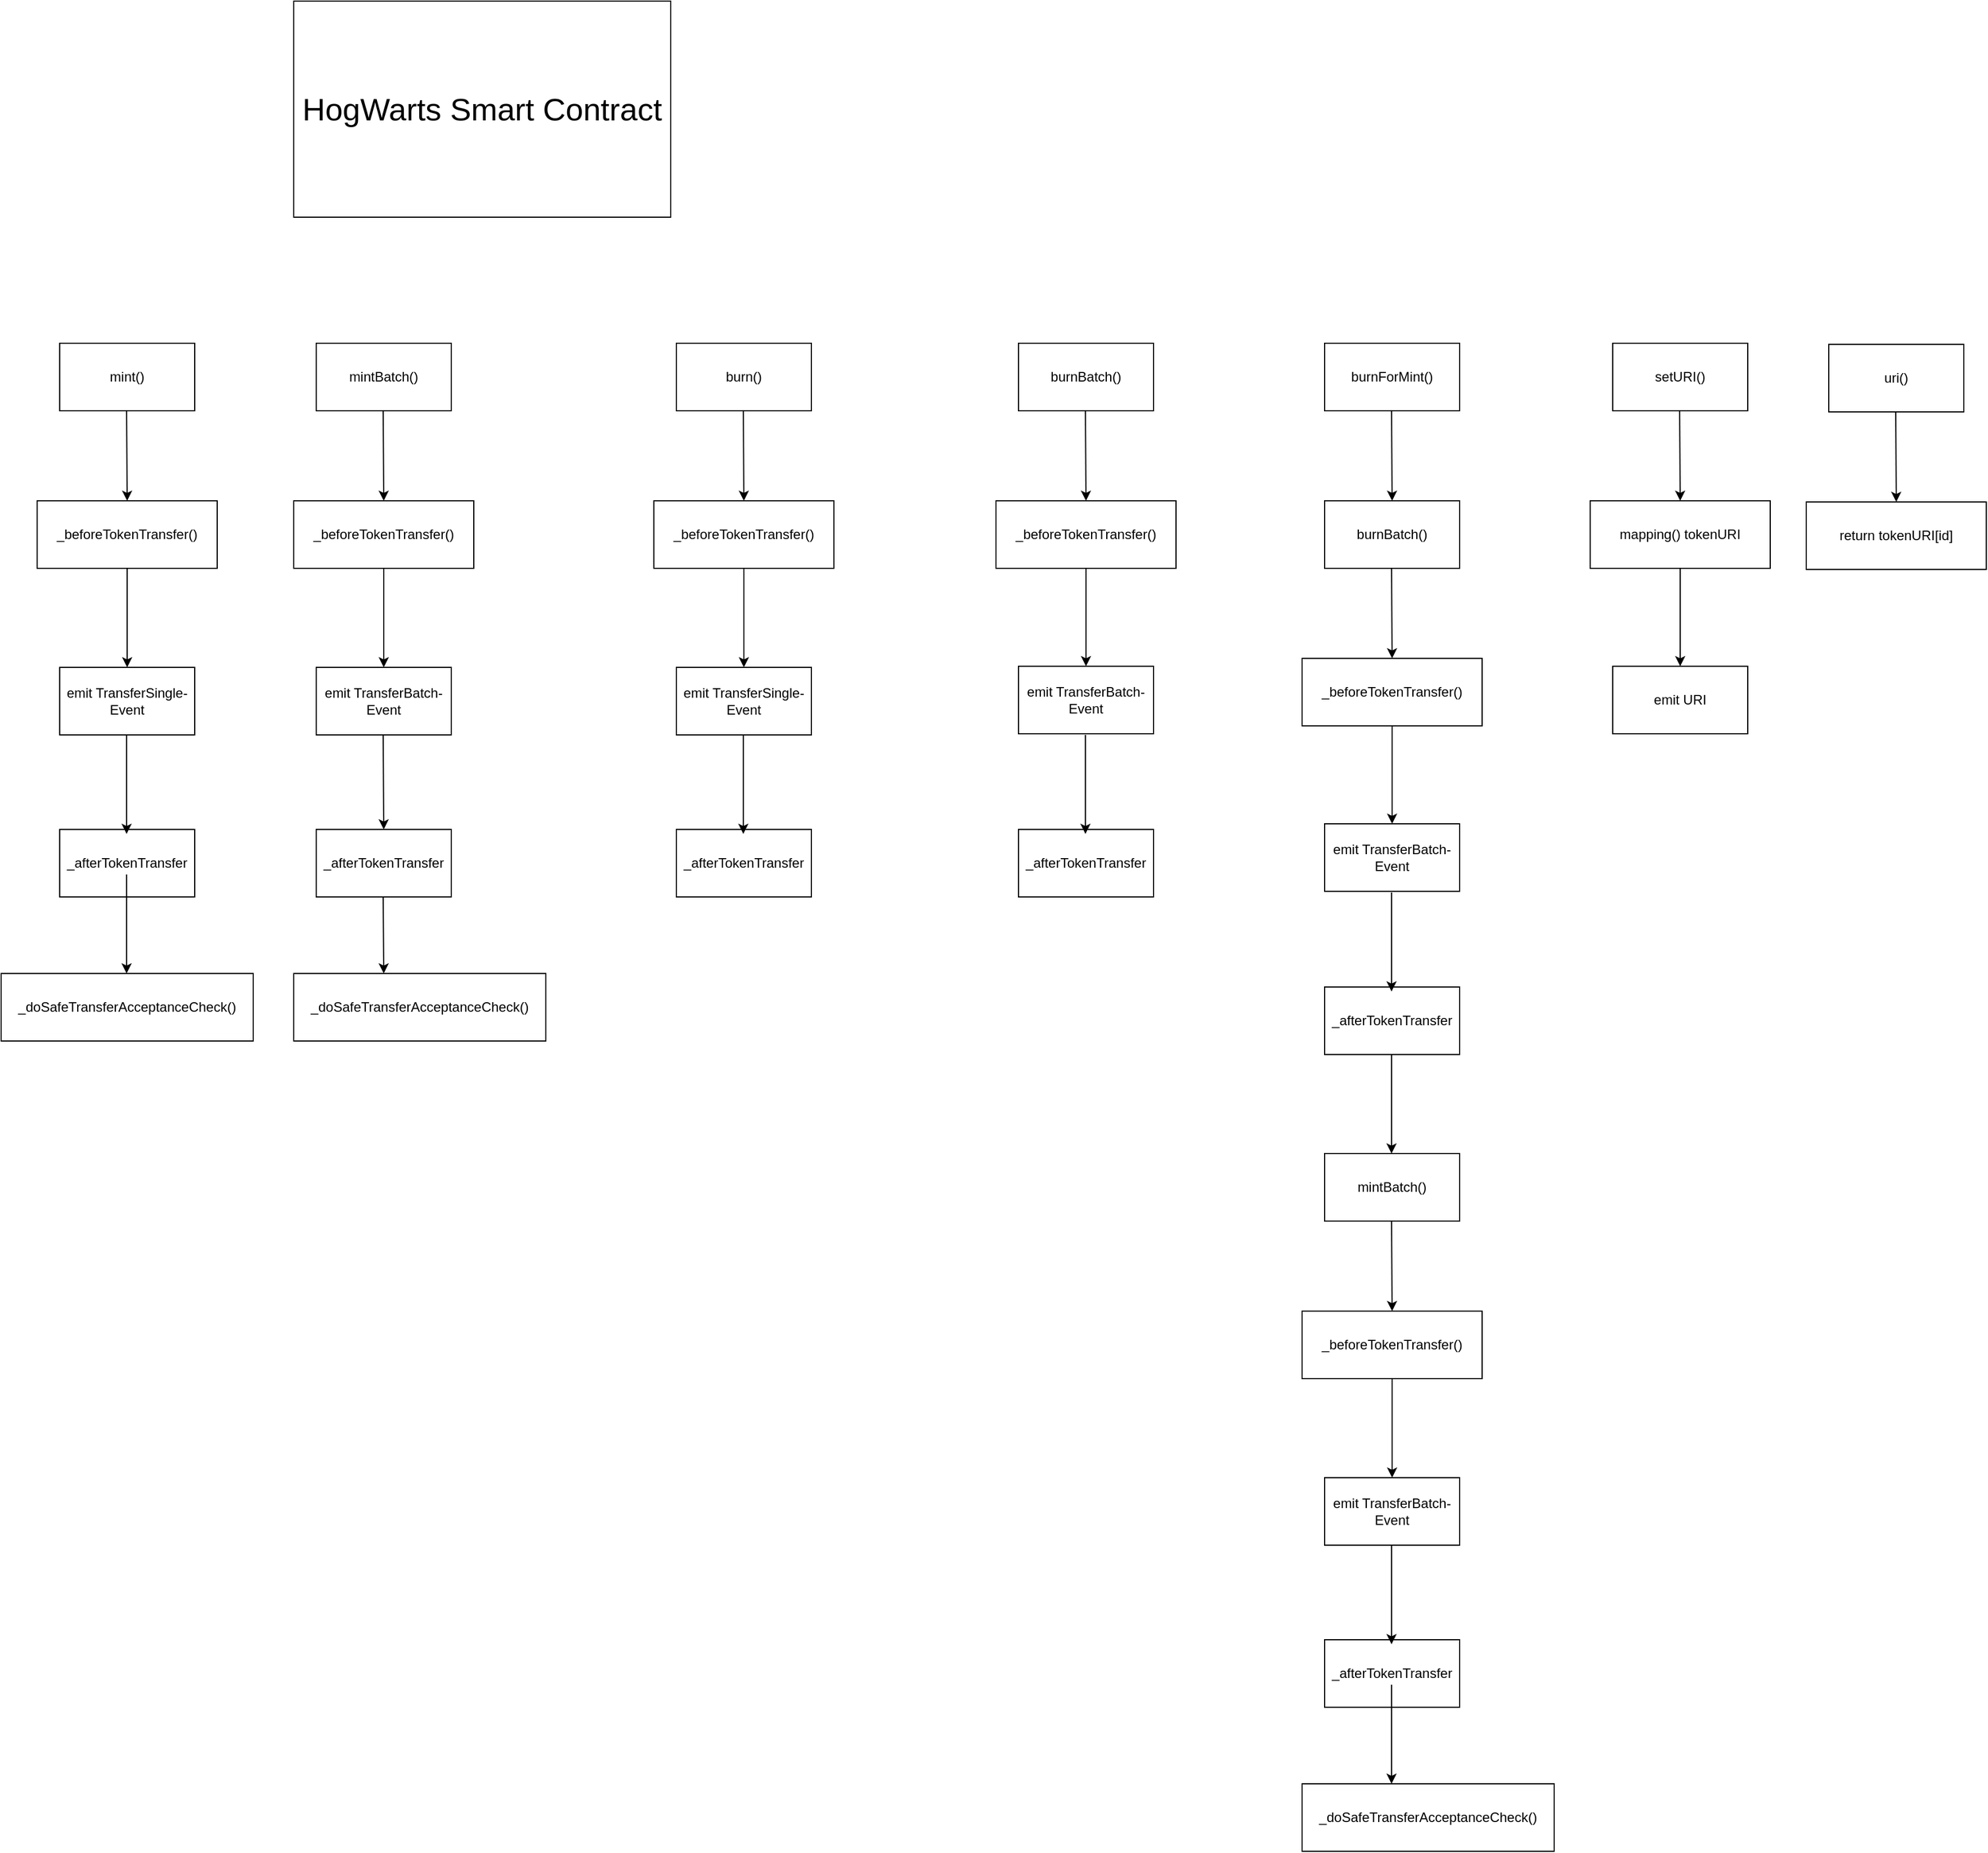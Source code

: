 <mxfile version="20.3.0" type="device"><diagram id="C5RBs43oDa-KdzZeNtuy" name="Page-1"><mxGraphModel dx="1433" dy="2086" grid="1" gridSize="16" guides="1" tooltips="1" connect="1" arrows="1" fold="1" page="1" pageScale="1" pageWidth="827" pageHeight="1169" math="0" shadow="0"><root><mxCell id="WIyWlLk6GJQsqaUBKTNV-0"/><mxCell id="WIyWlLk6GJQsqaUBKTNV-1" parent="WIyWlLk6GJQsqaUBKTNV-0"/><mxCell id="no8Yi6YiL_E1EVv8xsvl-1" value="&lt;font style=&quot;font-size: 28px;&quot;&gt;HogWarts Smart Contract&lt;/font&gt;" style="rounded=0;whiteSpace=wrap;html=1;" parent="WIyWlLk6GJQsqaUBKTNV-1" vertex="1"><mxGeometry x="-528" y="-1088" width="335" height="192" as="geometry"/></mxCell><mxCell id="OpuCG3nYgkFDDiM2Uu3i-0" value="mint()" style="rounded=0;whiteSpace=wrap;html=1;" vertex="1" parent="WIyWlLk6GJQsqaUBKTNV-1"><mxGeometry x="-736" y="-784" width="120" height="60" as="geometry"/></mxCell><mxCell id="OpuCG3nYgkFDDiM2Uu3i-1" value="_beforeTokenTransfer()" style="rounded=0;whiteSpace=wrap;html=1;" vertex="1" parent="WIyWlLk6GJQsqaUBKTNV-1"><mxGeometry x="-756" y="-644" width="160" height="60" as="geometry"/></mxCell><mxCell id="OpuCG3nYgkFDDiM2Uu3i-2" value="" style="endArrow=classic;html=1;rounded=0;entryX=0.5;entryY=0;entryDx=0;entryDy=0;" edge="1" parent="WIyWlLk6GJQsqaUBKTNV-1" target="OpuCG3nYgkFDDiM2Uu3i-1"><mxGeometry width="50" height="50" relative="1" as="geometry"><mxPoint x="-676.5" y="-724" as="sourcePoint"/><mxPoint x="-676.5" y="-674" as="targetPoint"/></mxGeometry></mxCell><mxCell id="OpuCG3nYgkFDDiM2Uu3i-3" value="emit TransferSingle- Event" style="rounded=0;whiteSpace=wrap;html=1;" vertex="1" parent="WIyWlLk6GJQsqaUBKTNV-1"><mxGeometry x="-736" y="-496" width="120" height="60" as="geometry"/></mxCell><mxCell id="OpuCG3nYgkFDDiM2Uu3i-4" value="" style="endArrow=classic;html=1;rounded=0;entryX=0.5;entryY=0;entryDx=0;entryDy=0;exitX=0.5;exitY=1;exitDx=0;exitDy=0;" edge="1" parent="WIyWlLk6GJQsqaUBKTNV-1" source="OpuCG3nYgkFDDiM2Uu3i-1" target="OpuCG3nYgkFDDiM2Uu3i-3"><mxGeometry width="50" height="50" relative="1" as="geometry"><mxPoint x="-672" y="-576" as="sourcePoint"/><mxPoint x="-622" y="-584" as="targetPoint"/></mxGeometry></mxCell><mxCell id="OpuCG3nYgkFDDiM2Uu3i-5" value="_doSafeTransferAcceptanceCheck()" style="rounded=0;whiteSpace=wrap;html=1;" vertex="1" parent="WIyWlLk6GJQsqaUBKTNV-1"><mxGeometry x="-788" y="-224" width="224" height="60" as="geometry"/></mxCell><mxCell id="OpuCG3nYgkFDDiM2Uu3i-6" value="_afterTokenTransfer" style="rounded=0;whiteSpace=wrap;html=1;" vertex="1" parent="WIyWlLk6GJQsqaUBKTNV-1"><mxGeometry x="-736" y="-352" width="120" height="60" as="geometry"/></mxCell><mxCell id="OpuCG3nYgkFDDiM2Uu3i-9" value="" style="endArrow=classic;html=1;rounded=0;entryX=0.5;entryY=0;entryDx=0;entryDy=0;exitX=0.5;exitY=1;exitDx=0;exitDy=0;" edge="1" parent="WIyWlLk6GJQsqaUBKTNV-1"><mxGeometry width="50" height="50" relative="1" as="geometry"><mxPoint x="-676.5" y="-436" as="sourcePoint"/><mxPoint x="-676.5" y="-348" as="targetPoint"/></mxGeometry></mxCell><mxCell id="OpuCG3nYgkFDDiM2Uu3i-10" value="" style="endArrow=classic;html=1;rounded=0;entryX=0.5;entryY=0;entryDx=0;entryDy=0;exitX=0.5;exitY=1;exitDx=0;exitDy=0;" edge="1" parent="WIyWlLk6GJQsqaUBKTNV-1"><mxGeometry width="50" height="50" relative="1" as="geometry"><mxPoint x="-676.5" y="-312" as="sourcePoint"/><mxPoint x="-676.5" y="-224" as="targetPoint"/></mxGeometry></mxCell><mxCell id="OpuCG3nYgkFDDiM2Uu3i-11" value="mintBatch()" style="rounded=0;whiteSpace=wrap;html=1;" vertex="1" parent="WIyWlLk6GJQsqaUBKTNV-1"><mxGeometry x="-508" y="-784" width="120" height="60" as="geometry"/></mxCell><mxCell id="OpuCG3nYgkFDDiM2Uu3i-12" value="_beforeTokenTransfer()" style="rounded=0;whiteSpace=wrap;html=1;" vertex="1" parent="WIyWlLk6GJQsqaUBKTNV-1"><mxGeometry x="-528" y="-644" width="160" height="60" as="geometry"/></mxCell><mxCell id="OpuCG3nYgkFDDiM2Uu3i-13" value="" style="endArrow=classic;html=1;rounded=0;entryX=0.5;entryY=0;entryDx=0;entryDy=0;" edge="1" parent="WIyWlLk6GJQsqaUBKTNV-1" target="OpuCG3nYgkFDDiM2Uu3i-12"><mxGeometry width="50" height="50" relative="1" as="geometry"><mxPoint x="-448.5" y="-724" as="sourcePoint"/><mxPoint x="-448.5" y="-674" as="targetPoint"/></mxGeometry></mxCell><mxCell id="OpuCG3nYgkFDDiM2Uu3i-14" value="emit TransferBatch- Event" style="rounded=0;whiteSpace=wrap;html=1;" vertex="1" parent="WIyWlLk6GJQsqaUBKTNV-1"><mxGeometry x="-508" y="-496" width="120" height="60" as="geometry"/></mxCell><mxCell id="OpuCG3nYgkFDDiM2Uu3i-15" value="" style="endArrow=classic;html=1;rounded=0;entryX=0.5;entryY=0;entryDx=0;entryDy=0;exitX=0.5;exitY=1;exitDx=0;exitDy=0;" edge="1" parent="WIyWlLk6GJQsqaUBKTNV-1" source="OpuCG3nYgkFDDiM2Uu3i-12" target="OpuCG3nYgkFDDiM2Uu3i-14"><mxGeometry width="50" height="50" relative="1" as="geometry"><mxPoint x="-444" y="-576" as="sourcePoint"/><mxPoint x="-394" y="-584" as="targetPoint"/></mxGeometry></mxCell><mxCell id="OpuCG3nYgkFDDiM2Uu3i-16" value="_afterTokenTransfer" style="rounded=0;whiteSpace=wrap;html=1;" vertex="1" parent="WIyWlLk6GJQsqaUBKTNV-1"><mxGeometry x="-508" y="-352" width="120" height="60" as="geometry"/></mxCell><mxCell id="OpuCG3nYgkFDDiM2Uu3i-17" value="" style="endArrow=classic;html=1;rounded=0;exitX=0.5;exitY=1;exitDx=0;exitDy=0;" edge="1" parent="WIyWlLk6GJQsqaUBKTNV-1"><mxGeometry width="50" height="50" relative="1" as="geometry"><mxPoint x="-448.5" y="-436" as="sourcePoint"/><mxPoint x="-448" y="-352" as="targetPoint"/></mxGeometry></mxCell><mxCell id="OpuCG3nYgkFDDiM2Uu3i-19" value="_doSafeTransferAcceptanceCheck()" style="rounded=0;whiteSpace=wrap;html=1;" vertex="1" parent="WIyWlLk6GJQsqaUBKTNV-1"><mxGeometry x="-528" y="-224" width="224" height="60" as="geometry"/></mxCell><mxCell id="OpuCG3nYgkFDDiM2Uu3i-24" value="burn()" style="rounded=0;whiteSpace=wrap;html=1;" vertex="1" parent="WIyWlLk6GJQsqaUBKTNV-1"><mxGeometry x="-188" y="-784" width="120" height="60" as="geometry"/></mxCell><mxCell id="OpuCG3nYgkFDDiM2Uu3i-25" value="_beforeTokenTransfer()" style="rounded=0;whiteSpace=wrap;html=1;" vertex="1" parent="WIyWlLk6GJQsqaUBKTNV-1"><mxGeometry x="-208" y="-644" width="160" height="60" as="geometry"/></mxCell><mxCell id="OpuCG3nYgkFDDiM2Uu3i-26" value="" style="endArrow=classic;html=1;rounded=0;entryX=0.5;entryY=0;entryDx=0;entryDy=0;" edge="1" parent="WIyWlLk6GJQsqaUBKTNV-1" target="OpuCG3nYgkFDDiM2Uu3i-25"><mxGeometry width="50" height="50" relative="1" as="geometry"><mxPoint x="-128.5" y="-724" as="sourcePoint"/><mxPoint x="-128.5" y="-674" as="targetPoint"/></mxGeometry></mxCell><mxCell id="OpuCG3nYgkFDDiM2Uu3i-27" value="emit TransferSingle- Event" style="rounded=0;whiteSpace=wrap;html=1;" vertex="1" parent="WIyWlLk6GJQsqaUBKTNV-1"><mxGeometry x="-188" y="-496" width="120" height="60" as="geometry"/></mxCell><mxCell id="OpuCG3nYgkFDDiM2Uu3i-28" value="" style="endArrow=classic;html=1;rounded=0;entryX=0.5;entryY=0;entryDx=0;entryDy=0;exitX=0.5;exitY=1;exitDx=0;exitDy=0;" edge="1" parent="WIyWlLk6GJQsqaUBKTNV-1" source="OpuCG3nYgkFDDiM2Uu3i-25" target="OpuCG3nYgkFDDiM2Uu3i-27"><mxGeometry width="50" height="50" relative="1" as="geometry"><mxPoint x="-124" y="-576" as="sourcePoint"/><mxPoint x="-74" y="-584" as="targetPoint"/></mxGeometry></mxCell><mxCell id="OpuCG3nYgkFDDiM2Uu3i-29" value="_afterTokenTransfer" style="rounded=0;whiteSpace=wrap;html=1;" vertex="1" parent="WIyWlLk6GJQsqaUBKTNV-1"><mxGeometry x="-188" y="-352" width="120" height="60" as="geometry"/></mxCell><mxCell id="OpuCG3nYgkFDDiM2Uu3i-30" value="" style="endArrow=classic;html=1;rounded=0;entryX=0.5;entryY=0;entryDx=0;entryDy=0;exitX=0.5;exitY=1;exitDx=0;exitDy=0;" edge="1" parent="WIyWlLk6GJQsqaUBKTNV-1"><mxGeometry width="50" height="50" relative="1" as="geometry"><mxPoint x="-128.5" y="-436" as="sourcePoint"/><mxPoint x="-128.5" y="-348" as="targetPoint"/></mxGeometry></mxCell><mxCell id="OpuCG3nYgkFDDiM2Uu3i-33" value="burnBatch()" style="rounded=0;whiteSpace=wrap;html=1;" vertex="1" parent="WIyWlLk6GJQsqaUBKTNV-1"><mxGeometry x="116" y="-784" width="120" height="60" as="geometry"/></mxCell><mxCell id="OpuCG3nYgkFDDiM2Uu3i-34" value="_beforeTokenTransfer()" style="rounded=0;whiteSpace=wrap;html=1;" vertex="1" parent="WIyWlLk6GJQsqaUBKTNV-1"><mxGeometry x="96" y="-644" width="160" height="60" as="geometry"/></mxCell><mxCell id="OpuCG3nYgkFDDiM2Uu3i-35" value="" style="endArrow=classic;html=1;rounded=0;entryX=0.5;entryY=0;entryDx=0;entryDy=0;" edge="1" parent="WIyWlLk6GJQsqaUBKTNV-1" target="OpuCG3nYgkFDDiM2Uu3i-34"><mxGeometry width="50" height="50" relative="1" as="geometry"><mxPoint x="175.5" y="-724" as="sourcePoint"/><mxPoint x="175.5" y="-674" as="targetPoint"/></mxGeometry></mxCell><mxCell id="OpuCG3nYgkFDDiM2Uu3i-36" value="emit TransferBatch- Event" style="rounded=0;whiteSpace=wrap;html=1;" vertex="1" parent="WIyWlLk6GJQsqaUBKTNV-1"><mxGeometry x="116" y="-497" width="120" height="60" as="geometry"/></mxCell><mxCell id="OpuCG3nYgkFDDiM2Uu3i-37" value="" style="endArrow=classic;html=1;rounded=0;entryX=0.5;entryY=0;entryDx=0;entryDy=0;exitX=0.5;exitY=1;exitDx=0;exitDy=0;" edge="1" parent="WIyWlLk6GJQsqaUBKTNV-1" source="OpuCG3nYgkFDDiM2Uu3i-34" target="OpuCG3nYgkFDDiM2Uu3i-36"><mxGeometry width="50" height="50" relative="1" as="geometry"><mxPoint x="180" y="-576" as="sourcePoint"/><mxPoint x="230" y="-584" as="targetPoint"/></mxGeometry></mxCell><mxCell id="OpuCG3nYgkFDDiM2Uu3i-38" value="_afterTokenTransfer" style="rounded=0;whiteSpace=wrap;html=1;" vertex="1" parent="WIyWlLk6GJQsqaUBKTNV-1"><mxGeometry x="116" y="-352" width="120" height="60" as="geometry"/></mxCell><mxCell id="OpuCG3nYgkFDDiM2Uu3i-39" value="" style="endArrow=classic;html=1;rounded=0;entryX=0.5;entryY=0;entryDx=0;entryDy=0;exitX=0.5;exitY=1;exitDx=0;exitDy=0;" edge="1" parent="WIyWlLk6GJQsqaUBKTNV-1"><mxGeometry width="50" height="50" relative="1" as="geometry"><mxPoint x="175.5" y="-436" as="sourcePoint"/><mxPoint x="175.5" y="-348" as="targetPoint"/></mxGeometry></mxCell><mxCell id="OpuCG3nYgkFDDiM2Uu3i-43" value="burnForMint()" style="rounded=0;whiteSpace=wrap;html=1;" vertex="1" parent="WIyWlLk6GJQsqaUBKTNV-1"><mxGeometry x="388" y="-784" width="120" height="60" as="geometry"/></mxCell><mxCell id="OpuCG3nYgkFDDiM2Uu3i-50" value="burnBatch()" style="rounded=0;whiteSpace=wrap;html=1;" vertex="1" parent="WIyWlLk6GJQsqaUBKTNV-1"><mxGeometry x="388" y="-644" width="120" height="60" as="geometry"/></mxCell><mxCell id="OpuCG3nYgkFDDiM2Uu3i-51" value="_beforeTokenTransfer()" style="rounded=0;whiteSpace=wrap;html=1;" vertex="1" parent="WIyWlLk6GJQsqaUBKTNV-1"><mxGeometry x="368" y="-504" width="160" height="60" as="geometry"/></mxCell><mxCell id="OpuCG3nYgkFDDiM2Uu3i-52" value="" style="endArrow=classic;html=1;rounded=0;entryX=0.5;entryY=0;entryDx=0;entryDy=0;" edge="1" parent="WIyWlLk6GJQsqaUBKTNV-1" target="OpuCG3nYgkFDDiM2Uu3i-51"><mxGeometry width="50" height="50" relative="1" as="geometry"><mxPoint x="447.5" y="-584" as="sourcePoint"/><mxPoint x="447.5" y="-534" as="targetPoint"/></mxGeometry></mxCell><mxCell id="OpuCG3nYgkFDDiM2Uu3i-53" value="emit TransferBatch- Event" style="rounded=0;whiteSpace=wrap;html=1;" vertex="1" parent="WIyWlLk6GJQsqaUBKTNV-1"><mxGeometry x="388" y="-357" width="120" height="60" as="geometry"/></mxCell><mxCell id="OpuCG3nYgkFDDiM2Uu3i-54" value="" style="endArrow=classic;html=1;rounded=0;entryX=0.5;entryY=0;entryDx=0;entryDy=0;exitX=0.5;exitY=1;exitDx=0;exitDy=0;" edge="1" parent="WIyWlLk6GJQsqaUBKTNV-1" source="OpuCG3nYgkFDDiM2Uu3i-51" target="OpuCG3nYgkFDDiM2Uu3i-53"><mxGeometry width="50" height="50" relative="1" as="geometry"><mxPoint x="452" y="-436" as="sourcePoint"/><mxPoint x="502" y="-444" as="targetPoint"/></mxGeometry></mxCell><mxCell id="OpuCG3nYgkFDDiM2Uu3i-55" value="_afterTokenTransfer" style="rounded=0;whiteSpace=wrap;html=1;" vertex="1" parent="WIyWlLk6GJQsqaUBKTNV-1"><mxGeometry x="388" y="-212" width="120" height="60" as="geometry"/></mxCell><mxCell id="OpuCG3nYgkFDDiM2Uu3i-56" value="" style="endArrow=classic;html=1;rounded=0;entryX=0.5;entryY=0;entryDx=0;entryDy=0;exitX=0.5;exitY=1;exitDx=0;exitDy=0;" edge="1" parent="WIyWlLk6GJQsqaUBKTNV-1"><mxGeometry width="50" height="50" relative="1" as="geometry"><mxPoint x="447.5" y="-296" as="sourcePoint"/><mxPoint x="447.5" y="-208" as="targetPoint"/></mxGeometry></mxCell><mxCell id="OpuCG3nYgkFDDiM2Uu3i-57" value="" style="endArrow=classic;html=1;rounded=0;entryX=0.5;entryY=0;entryDx=0;entryDy=0;" edge="1" parent="WIyWlLk6GJQsqaUBKTNV-1"><mxGeometry width="50" height="50" relative="1" as="geometry"><mxPoint x="447.5" y="-724" as="sourcePoint"/><mxPoint x="448" y="-644" as="targetPoint"/></mxGeometry></mxCell><mxCell id="OpuCG3nYgkFDDiM2Uu3i-58" value="mintBatch()" style="rounded=0;whiteSpace=wrap;html=1;" vertex="1" parent="WIyWlLk6GJQsqaUBKTNV-1"><mxGeometry x="388" y="-64" width="120" height="60" as="geometry"/></mxCell><mxCell id="OpuCG3nYgkFDDiM2Uu3i-59" value="_beforeTokenTransfer()" style="rounded=0;whiteSpace=wrap;html=1;" vertex="1" parent="WIyWlLk6GJQsqaUBKTNV-1"><mxGeometry x="368" y="76" width="160" height="60" as="geometry"/></mxCell><mxCell id="OpuCG3nYgkFDDiM2Uu3i-60" value="" style="endArrow=classic;html=1;rounded=0;entryX=0.5;entryY=0;entryDx=0;entryDy=0;" edge="1" parent="WIyWlLk6GJQsqaUBKTNV-1" target="OpuCG3nYgkFDDiM2Uu3i-59"><mxGeometry width="50" height="50" relative="1" as="geometry"><mxPoint x="447.5" y="-4" as="sourcePoint"/><mxPoint x="447.5" y="46" as="targetPoint"/></mxGeometry></mxCell><mxCell id="OpuCG3nYgkFDDiM2Uu3i-61" value="emit TransferBatch- Event" style="rounded=0;whiteSpace=wrap;html=1;" vertex="1" parent="WIyWlLk6GJQsqaUBKTNV-1"><mxGeometry x="388" y="224" width="120" height="60" as="geometry"/></mxCell><mxCell id="OpuCG3nYgkFDDiM2Uu3i-62" value="" style="endArrow=classic;html=1;rounded=0;entryX=0.5;entryY=0;entryDx=0;entryDy=0;exitX=0.5;exitY=1;exitDx=0;exitDy=0;" edge="1" parent="WIyWlLk6GJQsqaUBKTNV-1" source="OpuCG3nYgkFDDiM2Uu3i-59" target="OpuCG3nYgkFDDiM2Uu3i-61"><mxGeometry width="50" height="50" relative="1" as="geometry"><mxPoint x="452" y="144" as="sourcePoint"/><mxPoint x="502" y="136" as="targetPoint"/></mxGeometry></mxCell><mxCell id="OpuCG3nYgkFDDiM2Uu3i-63" value="_afterTokenTransfer" style="rounded=0;whiteSpace=wrap;html=1;" vertex="1" parent="WIyWlLk6GJQsqaUBKTNV-1"><mxGeometry x="388" y="368" width="120" height="60" as="geometry"/></mxCell><mxCell id="OpuCG3nYgkFDDiM2Uu3i-64" value="" style="endArrow=classic;html=1;rounded=0;entryX=0.5;entryY=0;entryDx=0;entryDy=0;exitX=0.5;exitY=1;exitDx=0;exitDy=0;" edge="1" parent="WIyWlLk6GJQsqaUBKTNV-1"><mxGeometry width="50" height="50" relative="1" as="geometry"><mxPoint x="447.5" y="284" as="sourcePoint"/><mxPoint x="447.5" y="372" as="targetPoint"/></mxGeometry></mxCell><mxCell id="OpuCG3nYgkFDDiM2Uu3i-65" value="" style="endArrow=classic;html=1;rounded=0;entryX=0.5;entryY=0;entryDx=0;entryDy=0;exitX=0.5;exitY=1;exitDx=0;exitDy=0;" edge="1" parent="WIyWlLk6GJQsqaUBKTNV-1"><mxGeometry width="50" height="50" relative="1" as="geometry"><mxPoint x="447.5" y="408" as="sourcePoint"/><mxPoint x="447.5" y="496" as="targetPoint"/></mxGeometry></mxCell><mxCell id="OpuCG3nYgkFDDiM2Uu3i-66" value="_doSafeTransferAcceptanceCheck()" style="rounded=0;whiteSpace=wrap;html=1;" vertex="1" parent="WIyWlLk6GJQsqaUBKTNV-1"><mxGeometry x="368" y="496" width="224" height="60" as="geometry"/></mxCell><mxCell id="OpuCG3nYgkFDDiM2Uu3i-67" value="" style="endArrow=classic;html=1;rounded=0;entryX=0.5;entryY=0;entryDx=0;entryDy=0;exitX=0.5;exitY=1;exitDx=0;exitDy=0;" edge="1" parent="WIyWlLk6GJQsqaUBKTNV-1"><mxGeometry width="50" height="50" relative="1" as="geometry"><mxPoint x="447.5" y="-152" as="sourcePoint"/><mxPoint x="447.5" y="-64" as="targetPoint"/></mxGeometry></mxCell><mxCell id="OpuCG3nYgkFDDiM2Uu3i-69" value="" style="endArrow=classic;html=1;rounded=0;exitX=0.5;exitY=1;exitDx=0;exitDy=0;" edge="1" parent="WIyWlLk6GJQsqaUBKTNV-1"><mxGeometry width="50" height="50" relative="1" as="geometry"><mxPoint x="-448.5" y="-292" as="sourcePoint"/><mxPoint x="-448" y="-224" as="targetPoint"/></mxGeometry></mxCell><mxCell id="OpuCG3nYgkFDDiM2Uu3i-70" value="setURI()" style="rounded=0;whiteSpace=wrap;html=1;" vertex="1" parent="WIyWlLk6GJQsqaUBKTNV-1"><mxGeometry x="644" y="-784" width="120" height="60" as="geometry"/></mxCell><mxCell id="OpuCG3nYgkFDDiM2Uu3i-71" value="mapping() tokenURI" style="rounded=0;whiteSpace=wrap;html=1;" vertex="1" parent="WIyWlLk6GJQsqaUBKTNV-1"><mxGeometry x="624" y="-644" width="160" height="60" as="geometry"/></mxCell><mxCell id="OpuCG3nYgkFDDiM2Uu3i-72" value="" style="endArrow=classic;html=1;rounded=0;entryX=0.5;entryY=0;entryDx=0;entryDy=0;" edge="1" parent="WIyWlLk6GJQsqaUBKTNV-1" target="OpuCG3nYgkFDDiM2Uu3i-71"><mxGeometry width="50" height="50" relative="1" as="geometry"><mxPoint x="703.5" y="-724" as="sourcePoint"/><mxPoint x="703.5" y="-674" as="targetPoint"/></mxGeometry></mxCell><mxCell id="OpuCG3nYgkFDDiM2Uu3i-73" value="emit URI" style="rounded=0;whiteSpace=wrap;html=1;" vertex="1" parent="WIyWlLk6GJQsqaUBKTNV-1"><mxGeometry x="644" y="-497" width="120" height="60" as="geometry"/></mxCell><mxCell id="OpuCG3nYgkFDDiM2Uu3i-74" value="" style="endArrow=classic;html=1;rounded=0;entryX=0.5;entryY=0;entryDx=0;entryDy=0;exitX=0.5;exitY=1;exitDx=0;exitDy=0;" edge="1" parent="WIyWlLk6GJQsqaUBKTNV-1" source="OpuCG3nYgkFDDiM2Uu3i-71" target="OpuCG3nYgkFDDiM2Uu3i-73"><mxGeometry width="50" height="50" relative="1" as="geometry"><mxPoint x="708" y="-576" as="sourcePoint"/><mxPoint x="758" y="-584" as="targetPoint"/></mxGeometry></mxCell><mxCell id="OpuCG3nYgkFDDiM2Uu3i-81" value="uri()" style="rounded=0;whiteSpace=wrap;html=1;" vertex="1" parent="WIyWlLk6GJQsqaUBKTNV-1"><mxGeometry x="836" y="-783" width="120" height="60" as="geometry"/></mxCell><mxCell id="OpuCG3nYgkFDDiM2Uu3i-82" value="return tokenURI[id]" style="rounded=0;whiteSpace=wrap;html=1;" vertex="1" parent="WIyWlLk6GJQsqaUBKTNV-1"><mxGeometry x="816" y="-643" width="160" height="60" as="geometry"/></mxCell><mxCell id="OpuCG3nYgkFDDiM2Uu3i-83" value="" style="endArrow=classic;html=1;rounded=0;entryX=0.5;entryY=0;entryDx=0;entryDy=0;" edge="1" parent="WIyWlLk6GJQsqaUBKTNV-1" target="OpuCG3nYgkFDDiM2Uu3i-82"><mxGeometry width="50" height="50" relative="1" as="geometry"><mxPoint x="895.5" y="-723" as="sourcePoint"/><mxPoint x="895.5" y="-673" as="targetPoint"/></mxGeometry></mxCell></root></mxGraphModel></diagram></mxfile>